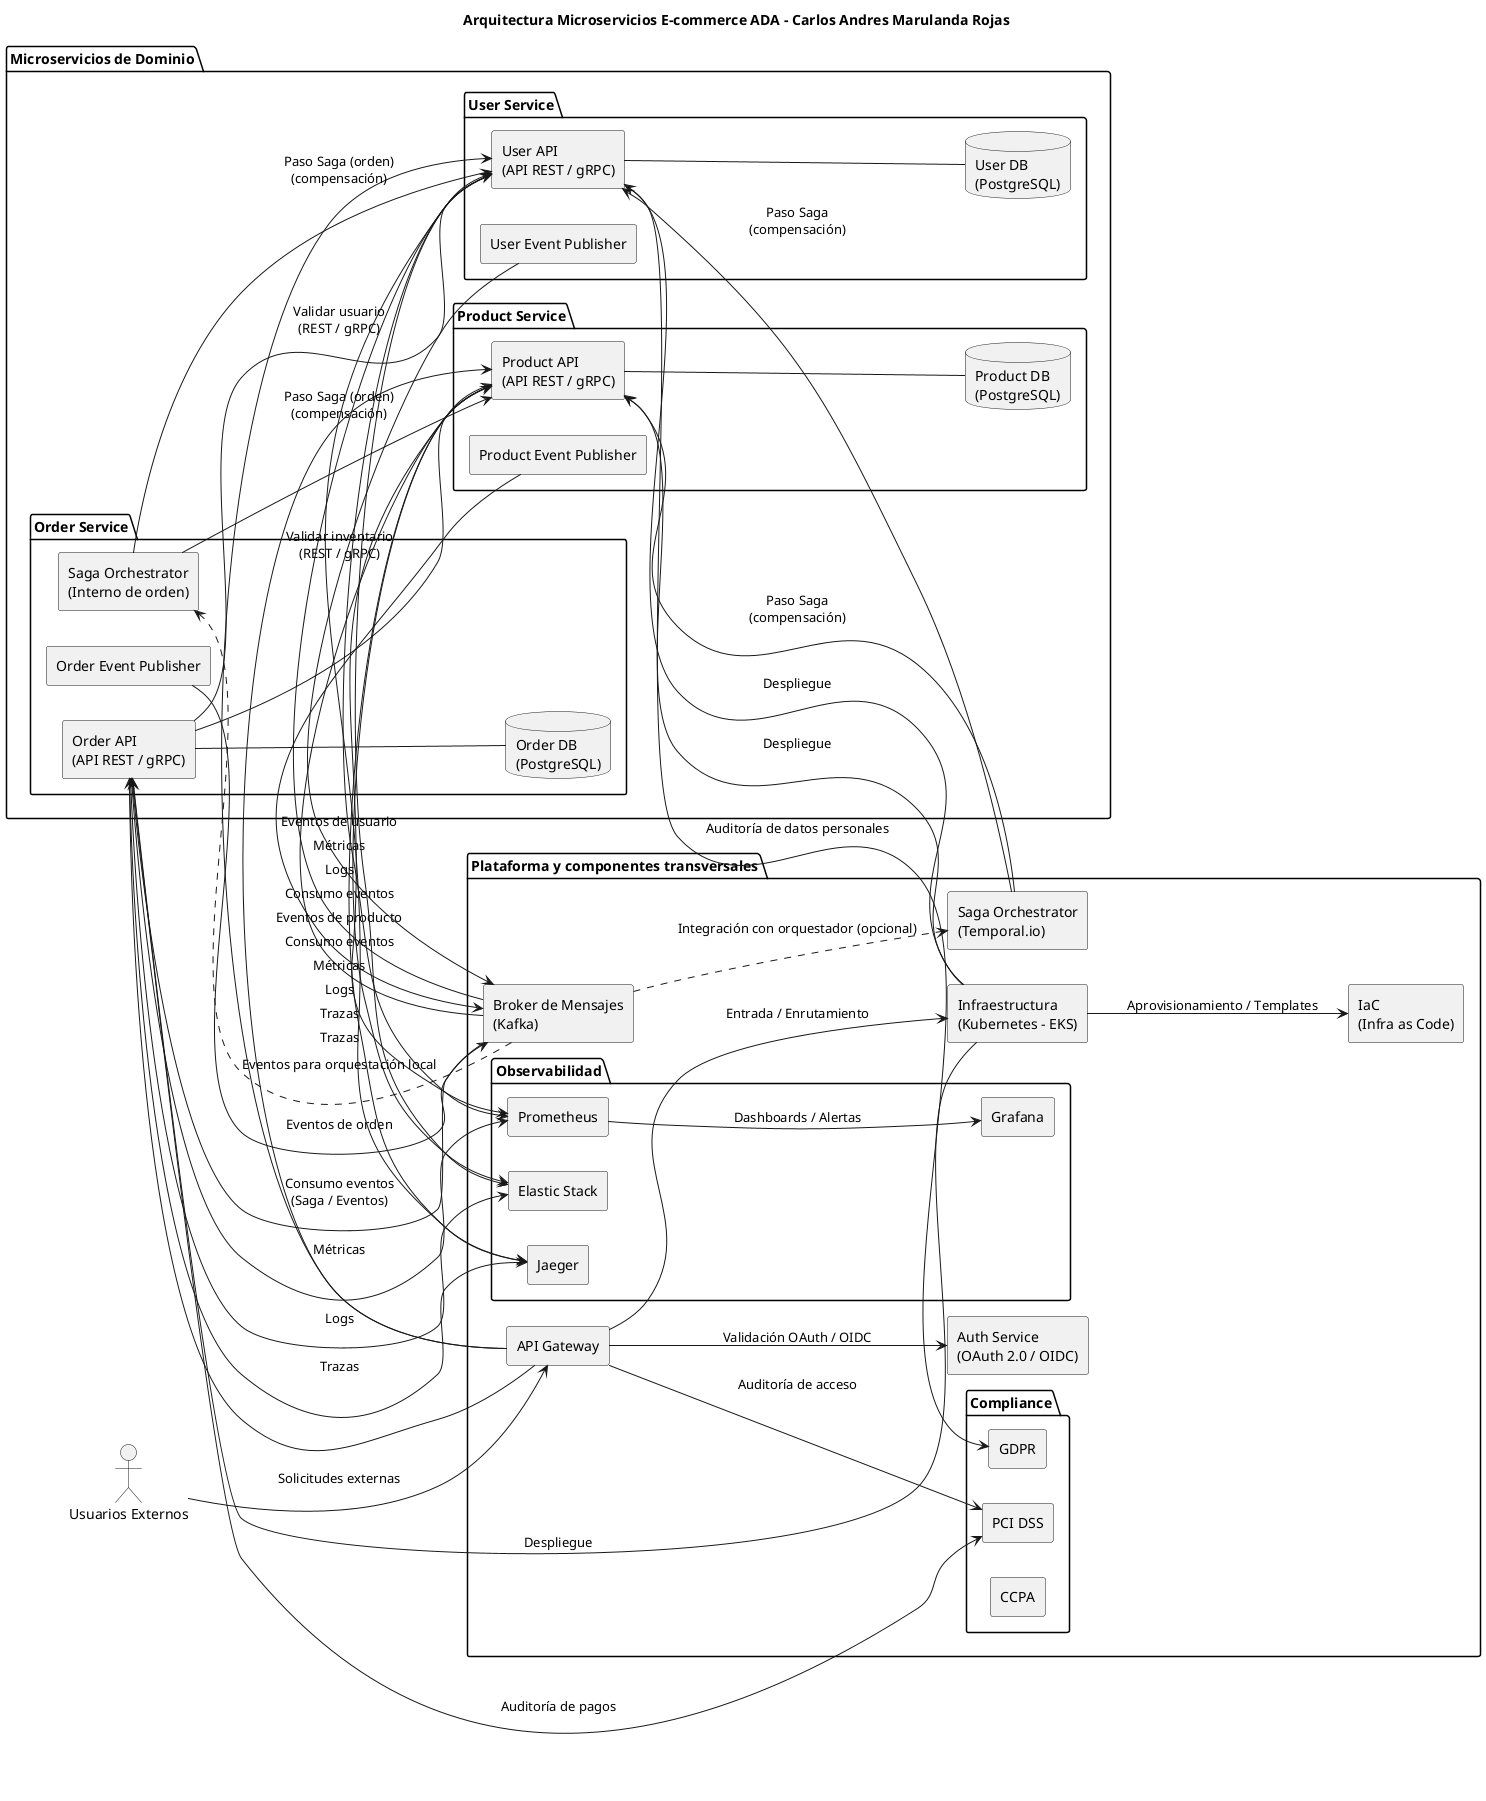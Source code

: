 @startuml
title Arquitectura Microservicios E-commerce ADA - Carlos Andres Marulanda Rojas

left to right direction
skinparam componentStyle rectangle

actor "Usuarios Externos" as UE

package "Plataforma y componentes transversales" as Plataforma {
  component "API Gateway" as APIGW
  component "Auth Service\n(OAuth 2.0 / OIDC)" as Auth
  package "Observabilidad" {
    component "Prometheus" as Prom
    component "Grafana" as Graf
    component "Elastic Stack" as Elastic
    component "Jaeger" as Jaeger
  }
  package "Compliance" {
    component "PCI DSS" as PCI
    component "GDPR" as GDPR
    component "CCPA" as CCPA
  }
  component "Saga Orchestrator\n(Temporal.io)" as PlatformSaga
  component "Broker de Mensajes\n(Kafka)" as Broker
  component "Infraestructura\n(Kubernetes - EKS)" as Infra
  component "IaC\n(Infra as Code)" as IaC
}

package "Microservicios de Dominio" {
  package "Product Service" {
    component "Product API\n(API REST / gRPC)" as ProdAPI
    database "Product DB\n(PostgreSQL)" as ProdDB
    component "Product Event Publisher" as ProdPub
  }

  package "User Service" {
    component "User API\n(API REST / gRPC)" as UserAPI
    database "User DB\n(PostgreSQL)" as UserDB
    component "User Event Publisher" as UserPub
  }

  package "Order Service" {
    component "Order API\n(API REST / gRPC)" as OrderAPI
    database "Order DB\n(PostgreSQL)" as OrderDB
    component "Order Event Publisher" as OrderPub
    component "Saga Orchestrator\n(Interno de orden)" as OrderSaga
  }
}

UE --> APIGW : "Solicitudes externas"
APIGW --> Auth : "Validación OAuth / OIDC"
APIGW --> ProdAPI
APIGW --> UserAPI
APIGW --> OrderAPI

OrderAPI --> ProdAPI : "Validar inventario\n(REST / gRPC)"
OrderAPI --> UserAPI : "Validar usuario\n(REST / gRPC)"

ProdPub --> Broker : "Eventos de producto"
UserPub --> Broker : "Eventos de usuario"
OrderPub --> Broker : "Eventos de orden"

Broker --> OrderAPI : "Consumo eventos\n(Saga / Eventos)"
Broker --> ProdAPI : "Consumo eventos"
Broker --> UserAPI : "Consumo eventos"

PlatformSaga --> ProdAPI : "Paso Saga\n(compensación)"
PlatformSaga --> UserAPI : "Paso Saga\n(compensación)"

OrderSaga --> ProdAPI : "Paso Saga (orden)\n(compensación)"
OrderSaga --> UserAPI : "Paso Saga (orden)\n(compensación)"

ProdAPI -- ProdDB
UserAPI -- UserDB
OrderAPI -- OrderDB

ProdAPI --> Prom : "Métricas"
UserAPI --> Prom : "Métricas"
OrderAPI --> Prom : "Métricas"

Prom --> Graf : "Dashboards / Alertas"

ProdAPI --> Elastic : "Logs"
UserAPI --> Elastic : "Logs"
OrderAPI --> Elastic : "Logs"

ProdAPI --> Jaeger : "Trazas"
UserAPI --> Jaeger : "Trazas"
OrderAPI --> Jaeger : "Trazas"

APIGW --> Infra : "Entrada / Enrutamiento"
Infra --> IaC : "Aprovisionamiento / Templates"

Infra --> ProdAPI : "Despliegue"
Infra --> UserAPI : "Despliegue"
Infra --> OrderAPI : "Despliegue"

APIGW --> PCI : "Auditoría de acceso"
OrderAPI --> PCI : "Auditoría de pagos"
UserAPI --> GDPR : "Auditoría de datos personales"

Broker ..> PlatformSaga : "Integración con orquestador (opcional)"
Broker ..> OrderSaga : "Eventos para orquestación local"

@enduml
